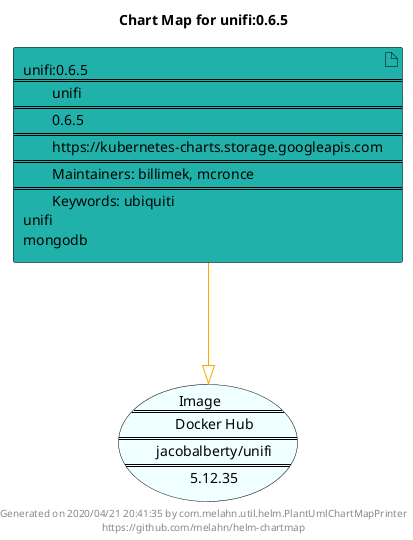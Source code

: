@startuml
skinparam linetype ortho
skinparam backgroundColor white
skinparam usecaseBorderColor black
skinparam usecaseArrowColor LightSlateGray
skinparam artifactBorderColor black
skinparam artifactArrowColor LightSlateGray

title Chart Map for unifi:0.6.5

'There is one referenced Helm Chart
artifact "unifi:0.6.5\n====\n\tunifi\n====\n\t0.6.5\n====\n\thttps://kubernetes-charts.storage.googleapis.com\n====\n\tMaintainers: billimek, mcronce\n====\n\tKeywords: ubiquiti\nunifi\nmongodb" as unifi_0_6_5 #LightSeaGreen

'There is one referenced Docker Image
usecase "Image\n====\n\tDocker Hub\n====\n\tjacobalberty/unifi\n====\n\t5.12.35" as jacobalberty_unifi_5_12_35 #Azure

'Chart Dependencies
unifi_0_6_5--[#orange]-|>jacobalberty_unifi_5_12_35

center footer Generated on 2020/04/21 20:41:35 by com.melahn.util.helm.PlantUmlChartMapPrinter\nhttps://github.com/melahn/helm-chartmap
@enduml
